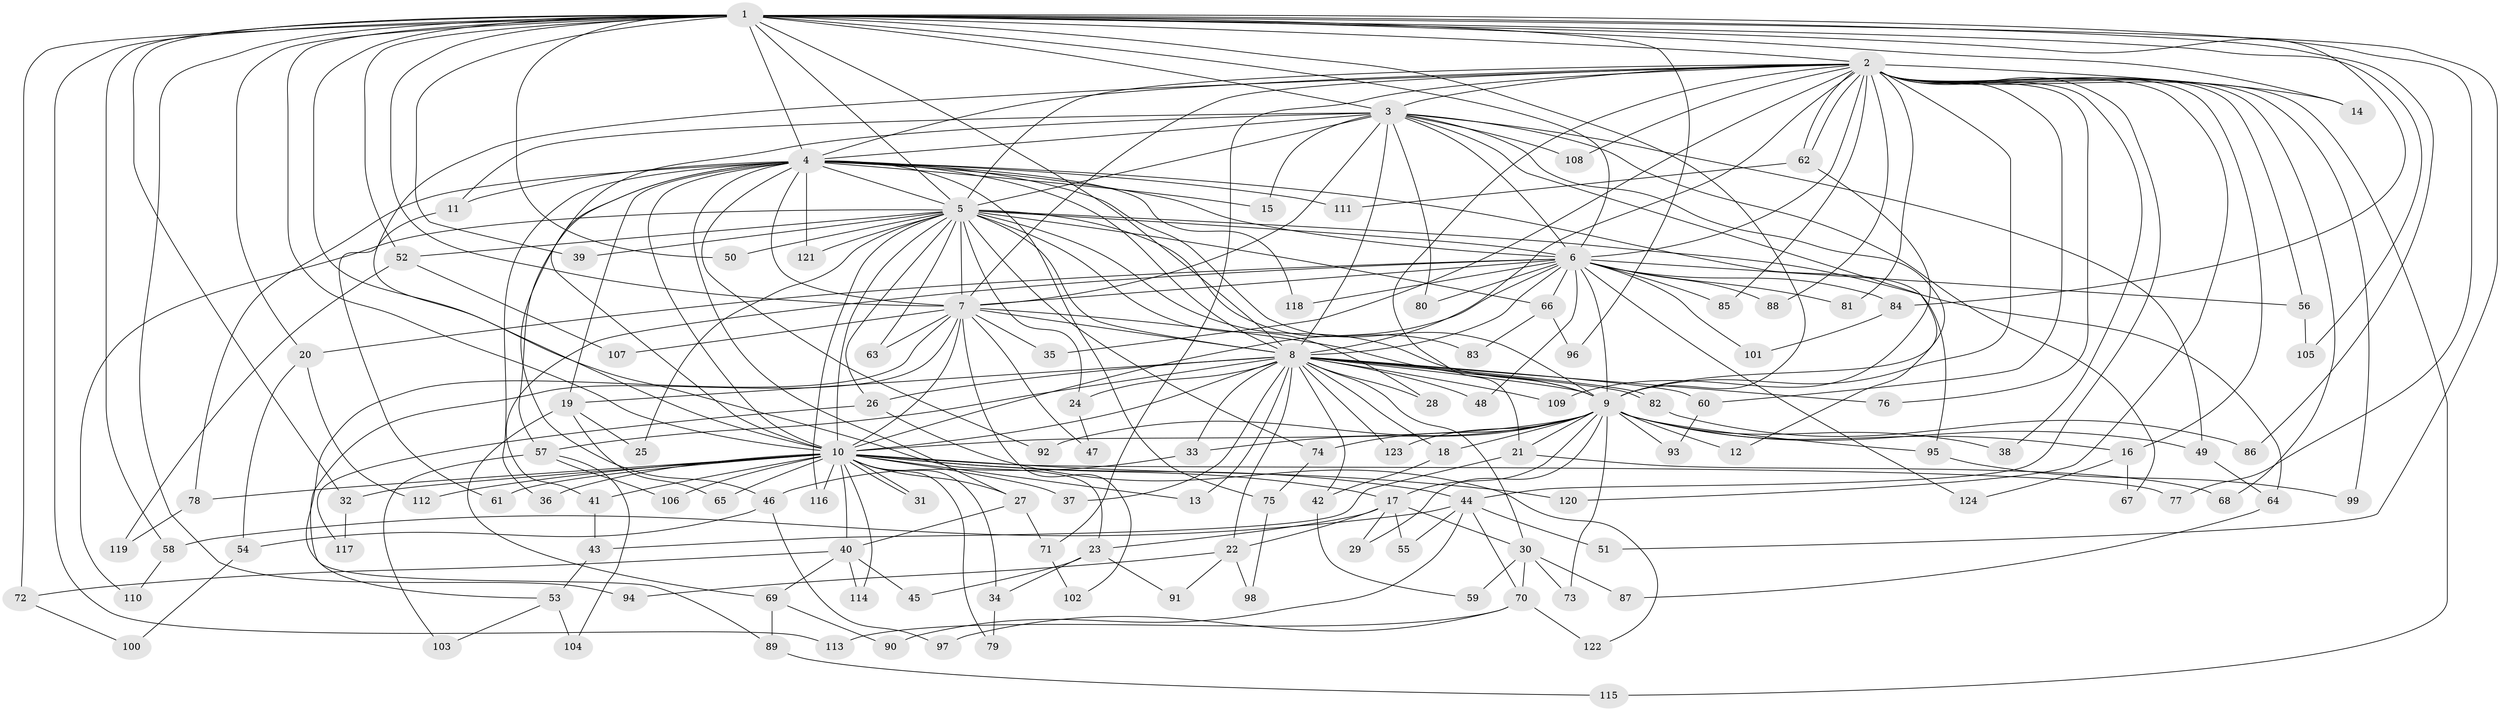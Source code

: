 // Generated by graph-tools (version 1.1) at 2025/11/02/27/25 16:11:02]
// undirected, 124 vertices, 273 edges
graph export_dot {
graph [start="1"]
  node [color=gray90,style=filled];
  1;
  2;
  3;
  4;
  5;
  6;
  7;
  8;
  9;
  10;
  11;
  12;
  13;
  14;
  15;
  16;
  17;
  18;
  19;
  20;
  21;
  22;
  23;
  24;
  25;
  26;
  27;
  28;
  29;
  30;
  31;
  32;
  33;
  34;
  35;
  36;
  37;
  38;
  39;
  40;
  41;
  42;
  43;
  44;
  45;
  46;
  47;
  48;
  49;
  50;
  51;
  52;
  53;
  54;
  55;
  56;
  57;
  58;
  59;
  60;
  61;
  62;
  63;
  64;
  65;
  66;
  67;
  68;
  69;
  70;
  71;
  72;
  73;
  74;
  75;
  76;
  77;
  78;
  79;
  80;
  81;
  82;
  83;
  84;
  85;
  86;
  87;
  88;
  89;
  90;
  91;
  92;
  93;
  94;
  95;
  96;
  97;
  98;
  99;
  100;
  101;
  102;
  103;
  104;
  105;
  106;
  107;
  108;
  109;
  110;
  111;
  112;
  113;
  114;
  115;
  116;
  117;
  118;
  119;
  120;
  121;
  122;
  123;
  124;
  1 -- 2;
  1 -- 3;
  1 -- 4;
  1 -- 5;
  1 -- 6;
  1 -- 7;
  1 -- 8;
  1 -- 9;
  1 -- 10;
  1 -- 14;
  1 -- 20;
  1 -- 23;
  1 -- 32;
  1 -- 39;
  1 -- 50;
  1 -- 51;
  1 -- 52;
  1 -- 58;
  1 -- 72;
  1 -- 77;
  1 -- 84;
  1 -- 86;
  1 -- 94;
  1 -- 96;
  1 -- 105;
  1 -- 113;
  2 -- 3;
  2 -- 4;
  2 -- 5;
  2 -- 6;
  2 -- 7;
  2 -- 8;
  2 -- 9;
  2 -- 10;
  2 -- 14;
  2 -- 16;
  2 -- 21;
  2 -- 35;
  2 -- 38;
  2 -- 44;
  2 -- 56;
  2 -- 60;
  2 -- 62;
  2 -- 62;
  2 -- 68;
  2 -- 71;
  2 -- 76;
  2 -- 81;
  2 -- 85;
  2 -- 88;
  2 -- 99;
  2 -- 108;
  2 -- 115;
  2 -- 120;
  3 -- 4;
  3 -- 5;
  3 -- 6;
  3 -- 7;
  3 -- 8;
  3 -- 9;
  3 -- 10;
  3 -- 11;
  3 -- 12;
  3 -- 15;
  3 -- 49;
  3 -- 67;
  3 -- 80;
  3 -- 108;
  4 -- 5;
  4 -- 6;
  4 -- 7;
  4 -- 8;
  4 -- 9;
  4 -- 10;
  4 -- 11;
  4 -- 15;
  4 -- 19;
  4 -- 27;
  4 -- 36;
  4 -- 46;
  4 -- 57;
  4 -- 75;
  4 -- 78;
  4 -- 92;
  4 -- 95;
  4 -- 111;
  4 -- 118;
  4 -- 121;
  5 -- 6;
  5 -- 7;
  5 -- 8;
  5 -- 9;
  5 -- 10;
  5 -- 24;
  5 -- 25;
  5 -- 26;
  5 -- 28;
  5 -- 39;
  5 -- 50;
  5 -- 52;
  5 -- 63;
  5 -- 64;
  5 -- 66;
  5 -- 74;
  5 -- 83;
  5 -- 110;
  5 -- 116;
  5 -- 121;
  6 -- 7;
  6 -- 8;
  6 -- 9;
  6 -- 10;
  6 -- 20;
  6 -- 41;
  6 -- 48;
  6 -- 56;
  6 -- 66;
  6 -- 80;
  6 -- 81;
  6 -- 84;
  6 -- 85;
  6 -- 88;
  6 -- 101;
  6 -- 118;
  6 -- 124;
  7 -- 8;
  7 -- 9;
  7 -- 10;
  7 -- 35;
  7 -- 47;
  7 -- 53;
  7 -- 63;
  7 -- 89;
  7 -- 102;
  7 -- 107;
  8 -- 9;
  8 -- 10;
  8 -- 13;
  8 -- 18;
  8 -- 19;
  8 -- 22;
  8 -- 24;
  8 -- 26;
  8 -- 28;
  8 -- 30;
  8 -- 33;
  8 -- 37;
  8 -- 42;
  8 -- 48;
  8 -- 57;
  8 -- 60;
  8 -- 76;
  8 -- 82;
  8 -- 82;
  8 -- 109;
  8 -- 123;
  9 -- 10;
  9 -- 12;
  9 -- 16;
  9 -- 17;
  9 -- 18;
  9 -- 21;
  9 -- 29;
  9 -- 33;
  9 -- 38;
  9 -- 49;
  9 -- 73;
  9 -- 74;
  9 -- 92;
  9 -- 93;
  9 -- 95;
  9 -- 123;
  10 -- 13;
  10 -- 17;
  10 -- 27;
  10 -- 31;
  10 -- 31;
  10 -- 32;
  10 -- 34;
  10 -- 36;
  10 -- 37;
  10 -- 40;
  10 -- 41;
  10 -- 44;
  10 -- 61;
  10 -- 65;
  10 -- 77;
  10 -- 78;
  10 -- 79;
  10 -- 106;
  10 -- 112;
  10 -- 114;
  10 -- 116;
  10 -- 120;
  11 -- 61;
  16 -- 67;
  16 -- 124;
  17 -- 22;
  17 -- 23;
  17 -- 29;
  17 -- 30;
  17 -- 55;
  18 -- 42;
  19 -- 25;
  19 -- 65;
  19 -- 69;
  20 -- 54;
  20 -- 112;
  21 -- 43;
  21 -- 68;
  22 -- 91;
  22 -- 94;
  22 -- 98;
  23 -- 34;
  23 -- 45;
  23 -- 91;
  24 -- 47;
  26 -- 117;
  26 -- 122;
  27 -- 40;
  27 -- 71;
  30 -- 59;
  30 -- 70;
  30 -- 73;
  30 -- 87;
  32 -- 117;
  33 -- 46;
  34 -- 79;
  40 -- 45;
  40 -- 69;
  40 -- 72;
  40 -- 114;
  41 -- 43;
  42 -- 59;
  43 -- 53;
  44 -- 51;
  44 -- 55;
  44 -- 58;
  44 -- 70;
  44 -- 90;
  46 -- 54;
  46 -- 97;
  49 -- 64;
  52 -- 107;
  52 -- 119;
  53 -- 103;
  53 -- 104;
  54 -- 100;
  56 -- 105;
  57 -- 103;
  57 -- 104;
  57 -- 106;
  58 -- 110;
  60 -- 93;
  62 -- 109;
  62 -- 111;
  64 -- 87;
  66 -- 83;
  66 -- 96;
  69 -- 89;
  69 -- 90;
  70 -- 97;
  70 -- 113;
  70 -- 122;
  71 -- 102;
  72 -- 100;
  74 -- 75;
  75 -- 98;
  78 -- 119;
  82 -- 86;
  84 -- 101;
  89 -- 115;
  95 -- 99;
}
